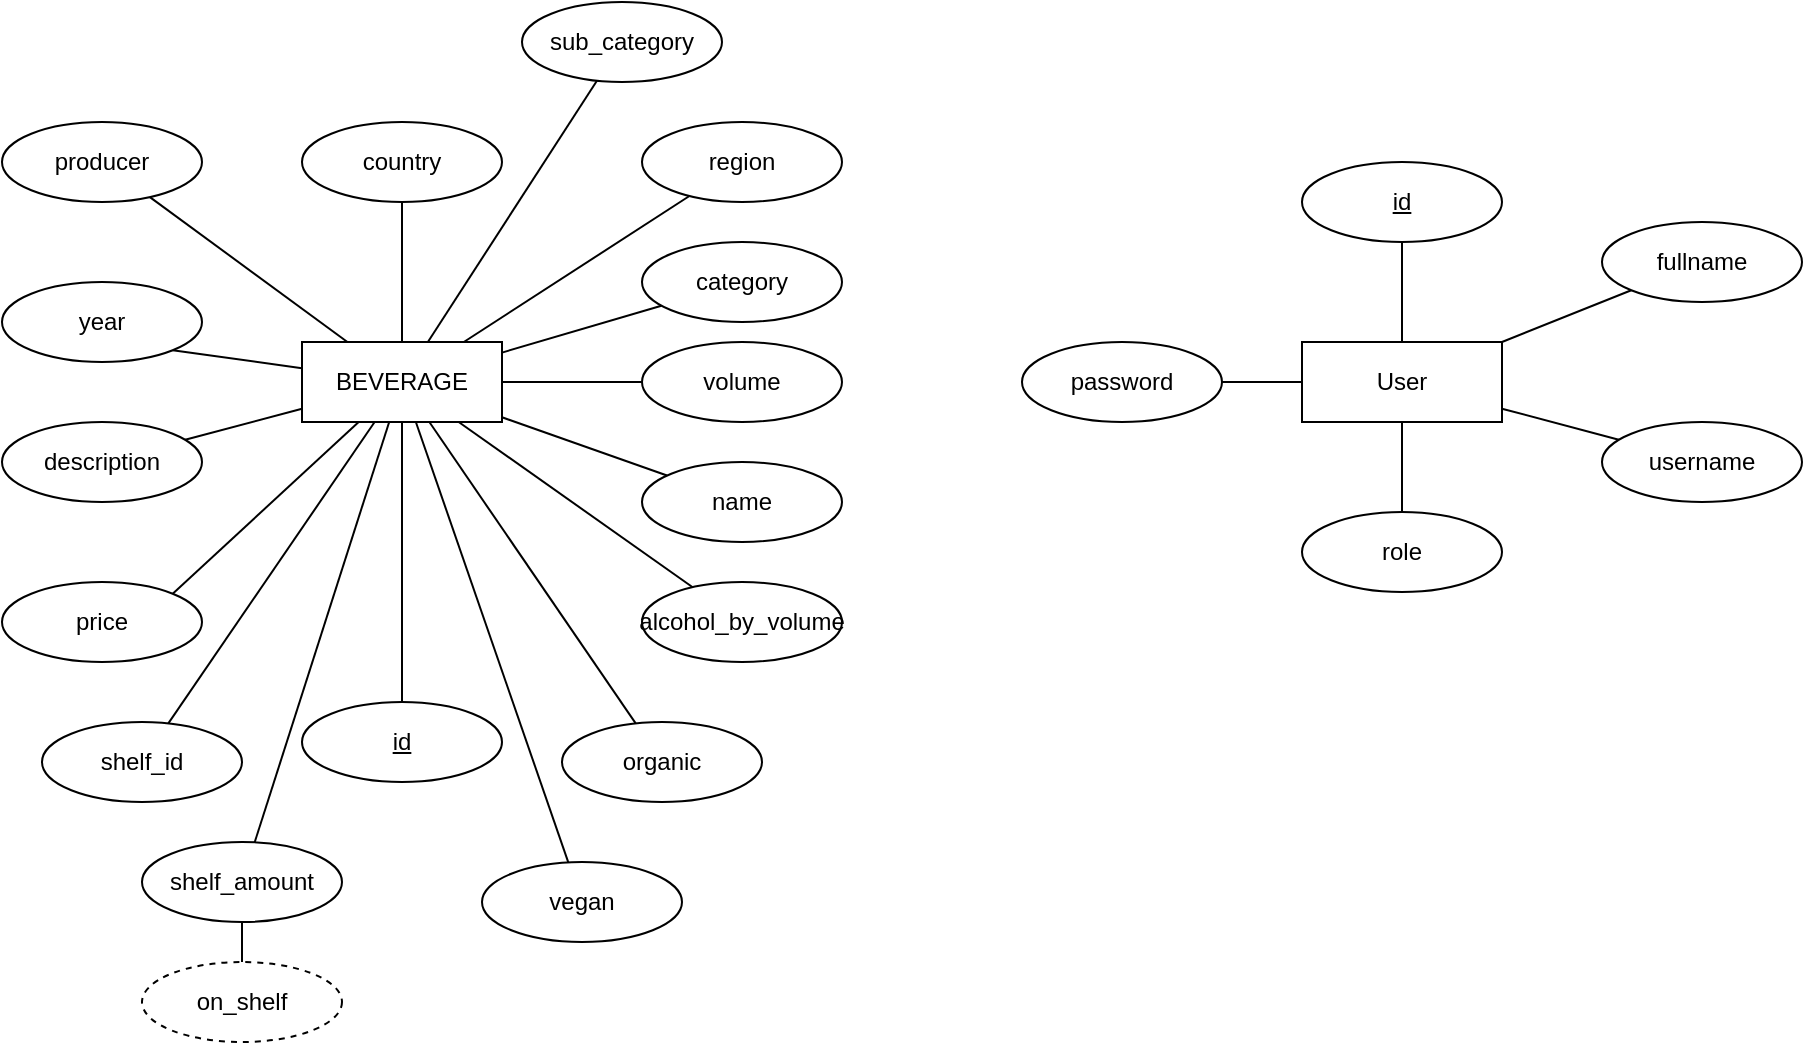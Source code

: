 <mxfile>
    <diagram id="eBLj1lRn6UYE3inc8pBK" name="Page-1">
        <mxGraphModel dx="1403" dy="545" grid="1" gridSize="10" guides="1" tooltips="1" connect="1" arrows="1" fold="1" page="1" pageScale="1" pageWidth="850" pageHeight="1100" math="0" shadow="0">
            <root>
                <mxCell id="0"/>
                <mxCell id="1" parent="0"/>
                <mxCell id="h6sXgx3f2ig4v7rKi6Yk-35" style="edgeStyle=none;html=1;endArrow=none;endFill=0;" parent="1" source="19" target="24" edge="1">
                    <mxGeometry relative="1" as="geometry"/>
                </mxCell>
                <mxCell id="h6sXgx3f2ig4v7rKi6Yk-36" style="edgeStyle=none;html=1;endArrow=none;endFill=0;" parent="1" source="19" target="20" edge="1">
                    <mxGeometry relative="1" as="geometry"/>
                </mxCell>
                <mxCell id="h6sXgx3f2ig4v7rKi6Yk-37" style="edgeStyle=none;html=1;endArrow=none;endFill=0;" parent="1" source="19" target="28" edge="1">
                    <mxGeometry relative="1" as="geometry"/>
                </mxCell>
                <mxCell id="h6sXgx3f2ig4v7rKi6Yk-38" style="edgeStyle=none;html=1;endArrow=none;endFill=0;" parent="1" source="19" target="23" edge="1">
                    <mxGeometry relative="1" as="geometry"/>
                </mxCell>
                <mxCell id="h6sXgx3f2ig4v7rKi6Yk-39" style="edgeStyle=none;html=1;endArrow=none;endFill=0;" parent="1" source="19" target="22" edge="1">
                    <mxGeometry relative="1" as="geometry"/>
                </mxCell>
                <mxCell id="h6sXgx3f2ig4v7rKi6Yk-40" style="edgeStyle=none;html=1;endArrow=none;endFill=0;" parent="1" source="19" target="21" edge="1">
                    <mxGeometry relative="1" as="geometry"/>
                </mxCell>
                <mxCell id="h6sXgx3f2ig4v7rKi6Yk-41" style="edgeStyle=none;html=1;entryX=1;entryY=1;entryDx=0;entryDy=0;endArrow=none;endFill=0;" parent="1" source="19" target="31" edge="1">
                    <mxGeometry relative="1" as="geometry"/>
                </mxCell>
                <mxCell id="h6sXgx3f2ig4v7rKi6Yk-42" style="edgeStyle=none;html=1;endArrow=none;endFill=0;" parent="1" source="19" target="29" edge="1">
                    <mxGeometry relative="1" as="geometry"/>
                </mxCell>
                <mxCell id="h6sXgx3f2ig4v7rKi6Yk-43" style="edgeStyle=none;html=1;entryX=1;entryY=0;entryDx=0;entryDy=0;endArrow=none;endFill=0;" parent="1" source="19" target="26" edge="1">
                    <mxGeometry relative="1" as="geometry"/>
                </mxCell>
                <mxCell id="h6sXgx3f2ig4v7rKi6Yk-44" style="edgeStyle=none;html=1;endArrow=none;endFill=0;" parent="1" source="19" target="27" edge="1">
                    <mxGeometry relative="1" as="geometry"/>
                </mxCell>
                <mxCell id="39" style="edgeStyle=none;html=1;endArrow=none;endFill=0;" parent="1" source="19" target="38" edge="1">
                    <mxGeometry relative="1" as="geometry"/>
                </mxCell>
                <mxCell id="43" style="edgeStyle=none;html=1;endArrow=none;endFill=0;" edge="1" parent="1" source="19" target="42">
                    <mxGeometry relative="1" as="geometry"/>
                </mxCell>
                <mxCell id="19" value="BEVERAGE" style="whiteSpace=wrap;html=1;align=center;" parent="1" vertex="1">
                    <mxGeometry x="370" y="420" width="100" height="40" as="geometry"/>
                </mxCell>
                <mxCell id="20" value="name" style="ellipse;whiteSpace=wrap;html=1;align=center;" parent="1" vertex="1">
                    <mxGeometry x="540" y="480" width="100" height="40" as="geometry"/>
                </mxCell>
                <mxCell id="h6sXgx3f2ig4v7rKi6Yk-26" style="edgeStyle=none;html=1;endArrow=none;endFill=0;" parent="1" source="h6sXgx3f2ig4v7rKi6Yk-20" target="h6sXgx3f2ig4v7rKi6Yk-25" edge="1">
                    <mxGeometry relative="1" as="geometry"/>
                </mxCell>
                <mxCell id="h6sXgx3f2ig4v7rKi6Yk-27" style="edgeStyle=none;html=1;endArrow=none;endFill=0;" parent="1" source="h6sXgx3f2ig4v7rKi6Yk-20" target="h6sXgx3f2ig4v7rKi6Yk-24" edge="1">
                    <mxGeometry relative="1" as="geometry"/>
                </mxCell>
                <mxCell id="h6sXgx3f2ig4v7rKi6Yk-28" style="edgeStyle=none;html=1;endArrow=none;endFill=0;" parent="1" source="h6sXgx3f2ig4v7rKi6Yk-20" target="h6sXgx3f2ig4v7rKi6Yk-22" edge="1">
                    <mxGeometry relative="1" as="geometry"/>
                </mxCell>
                <mxCell id="h6sXgx3f2ig4v7rKi6Yk-29" style="edgeStyle=none;html=1;endArrow=none;endFill=0;" parent="1" source="h6sXgx3f2ig4v7rKi6Yk-20" target="h6sXgx3f2ig4v7rKi6Yk-21" edge="1">
                    <mxGeometry relative="1" as="geometry"/>
                </mxCell>
                <mxCell id="41" style="edgeStyle=none;html=1;endArrow=none;endFill=0;" parent="1" source="h6sXgx3f2ig4v7rKi6Yk-20" target="40" edge="1">
                    <mxGeometry relative="1" as="geometry"/>
                </mxCell>
                <mxCell id="h6sXgx3f2ig4v7rKi6Yk-20" value="User" style="whiteSpace=wrap;html=1;align=center;" parent="1" vertex="1">
                    <mxGeometry x="870" y="420" width="100" height="40" as="geometry"/>
                </mxCell>
                <mxCell id="h6sXgx3f2ig4v7rKi6Yk-21" value="&lt;u&gt;id&lt;/u&gt;" style="ellipse;whiteSpace=wrap;html=1;align=center;" parent="1" vertex="1">
                    <mxGeometry x="870" y="330" width="100" height="40" as="geometry"/>
                </mxCell>
                <mxCell id="h6sXgx3f2ig4v7rKi6Yk-22" value="fullname" style="ellipse;whiteSpace=wrap;html=1;align=center;" parent="1" vertex="1">
                    <mxGeometry x="1020" y="360" width="100" height="40" as="geometry"/>
                </mxCell>
                <mxCell id="21" value="producer" style="ellipse;whiteSpace=wrap;html=1;align=center;" parent="1" vertex="1">
                    <mxGeometry x="220" y="310" width="100" height="40" as="geometry"/>
                </mxCell>
                <mxCell id="h6sXgx3f2ig4v7rKi6Yk-24" value="role" style="ellipse;whiteSpace=wrap;html=1;align=center;" parent="1" vertex="1">
                    <mxGeometry x="870" y="505" width="100" height="40" as="geometry"/>
                </mxCell>
                <mxCell id="22" value="country" style="ellipse;whiteSpace=wrap;html=1;align=center;" parent="1" vertex="1">
                    <mxGeometry x="370" y="310" width="100" height="40" as="geometry"/>
                </mxCell>
                <mxCell id="h6sXgx3f2ig4v7rKi6Yk-25" value="password" style="ellipse;whiteSpace=wrap;html=1;align=center;" parent="1" vertex="1">
                    <mxGeometry x="730" y="420" width="100" height="40" as="geometry"/>
                </mxCell>
                <mxCell id="23" value="region" style="ellipse;whiteSpace=wrap;html=1;align=center;" parent="1" vertex="1">
                    <mxGeometry x="540" y="310" width="100" height="40" as="geometry"/>
                </mxCell>
                <mxCell id="24" value="id" style="ellipse;whiteSpace=wrap;html=1;align=center;fontStyle=4;" parent="1" vertex="1">
                    <mxGeometry x="370" y="600" width="100" height="40" as="geometry"/>
                </mxCell>
                <mxCell id="h6sXgx3f2ig4v7rKi6Yk-49" style="edgeStyle=none;html=1;endArrow=none;endFill=0;" parent="1" source="37" target="19" edge="1">
                    <mxGeometry relative="1" as="geometry">
                        <mxPoint x="512.1" y="670.251" as="sourcePoint"/>
                    </mxGeometry>
                </mxCell>
                <mxCell id="26" value="price" style="ellipse;whiteSpace=wrap;html=1;align=center;" parent="1" vertex="1">
                    <mxGeometry x="220" y="540" width="100" height="40" as="geometry"/>
                </mxCell>
                <mxCell id="27" value="alcohol_by_volume" style="ellipse;whiteSpace=wrap;html=1;align=center;" parent="1" vertex="1">
                    <mxGeometry x="540" y="540" width="100" height="40" as="geometry"/>
                </mxCell>
                <mxCell id="28" value="volume" style="ellipse;whiteSpace=wrap;html=1;align=center;" parent="1" vertex="1">
                    <mxGeometry x="540" y="420" width="100" height="40" as="geometry"/>
                </mxCell>
                <mxCell id="29" value="description" style="ellipse;whiteSpace=wrap;html=1;align=center;" parent="1" vertex="1">
                    <mxGeometry x="220" y="460" width="100" height="40" as="geometry"/>
                </mxCell>
                <mxCell id="h6sXgx3f2ig4v7rKi6Yk-46" style="edgeStyle=none;html=1;endArrow=none;endFill=0;" parent="1" source="30" target="19" edge="1">
                    <mxGeometry relative="1" as="geometry"/>
                </mxCell>
                <mxCell id="30" value="shelf_id" style="ellipse;whiteSpace=wrap;html=1;align=center;" parent="1" vertex="1">
                    <mxGeometry x="240" y="610" width="100" height="40" as="geometry"/>
                </mxCell>
                <mxCell id="31" value="year" style="ellipse;whiteSpace=wrap;html=1;align=center;" parent="1" vertex="1">
                    <mxGeometry x="220" y="390" width="100" height="40" as="geometry"/>
                </mxCell>
                <mxCell id="h6sXgx3f2ig4v7rKi6Yk-48" style="edgeStyle=none;html=1;endArrow=none;endFill=0;" parent="1" source="36" target="19" edge="1">
                    <mxGeometry relative="1" as="geometry">
                        <mxPoint x="564.07" y="611.042" as="sourcePoint"/>
                    </mxGeometry>
                </mxCell>
                <mxCell id="h6sXgx3f2ig4v7rKi6Yk-47" style="edgeStyle=none;html=1;endArrow=none;endFill=0;" parent="1" source="33" target="19" edge="1">
                    <mxGeometry relative="1" as="geometry"/>
                </mxCell>
                <mxCell id="h6sXgx3f2ig4v7rKi6Yk-51" style="edgeStyle=none;html=1;endArrow=none;endFill=0;" parent="1" source="33" target="35" edge="1">
                    <mxGeometry relative="1" as="geometry"/>
                </mxCell>
                <mxCell id="33" value="shelf_amount" style="ellipse;whiteSpace=wrap;html=1;align=center;" parent="1" vertex="1">
                    <mxGeometry x="290" y="670" width="100" height="40" as="geometry"/>
                </mxCell>
                <mxCell id="35" value="on_shelf" style="ellipse;whiteSpace=wrap;html=1;align=center;dashed=1;" parent="1" vertex="1">
                    <mxGeometry x="290" y="730" width="100" height="40" as="geometry"/>
                </mxCell>
                <mxCell id="36" value="organic" style="ellipse;whiteSpace=wrap;html=1;align=center;" parent="1" vertex="1">
                    <mxGeometry x="500" y="610" width="100" height="40" as="geometry"/>
                </mxCell>
                <mxCell id="37" value="vegan" style="ellipse;whiteSpace=wrap;html=1;align=center;" parent="1" vertex="1">
                    <mxGeometry x="460" y="680" width="100" height="40" as="geometry"/>
                </mxCell>
                <mxCell id="38" value="category" style="ellipse;whiteSpace=wrap;html=1;align=center;" parent="1" vertex="1">
                    <mxGeometry x="540" y="370" width="100" height="40" as="geometry"/>
                </mxCell>
                <mxCell id="40" value="username" style="ellipse;whiteSpace=wrap;html=1;align=center;" parent="1" vertex="1">
                    <mxGeometry x="1020" y="460" width="100" height="40" as="geometry"/>
                </mxCell>
                <mxCell id="42" value="sub_category" style="ellipse;whiteSpace=wrap;html=1;align=center;" vertex="1" parent="1">
                    <mxGeometry x="480" y="250" width="100" height="40" as="geometry"/>
                </mxCell>
            </root>
        </mxGraphModel>
    </diagram>
</mxfile>